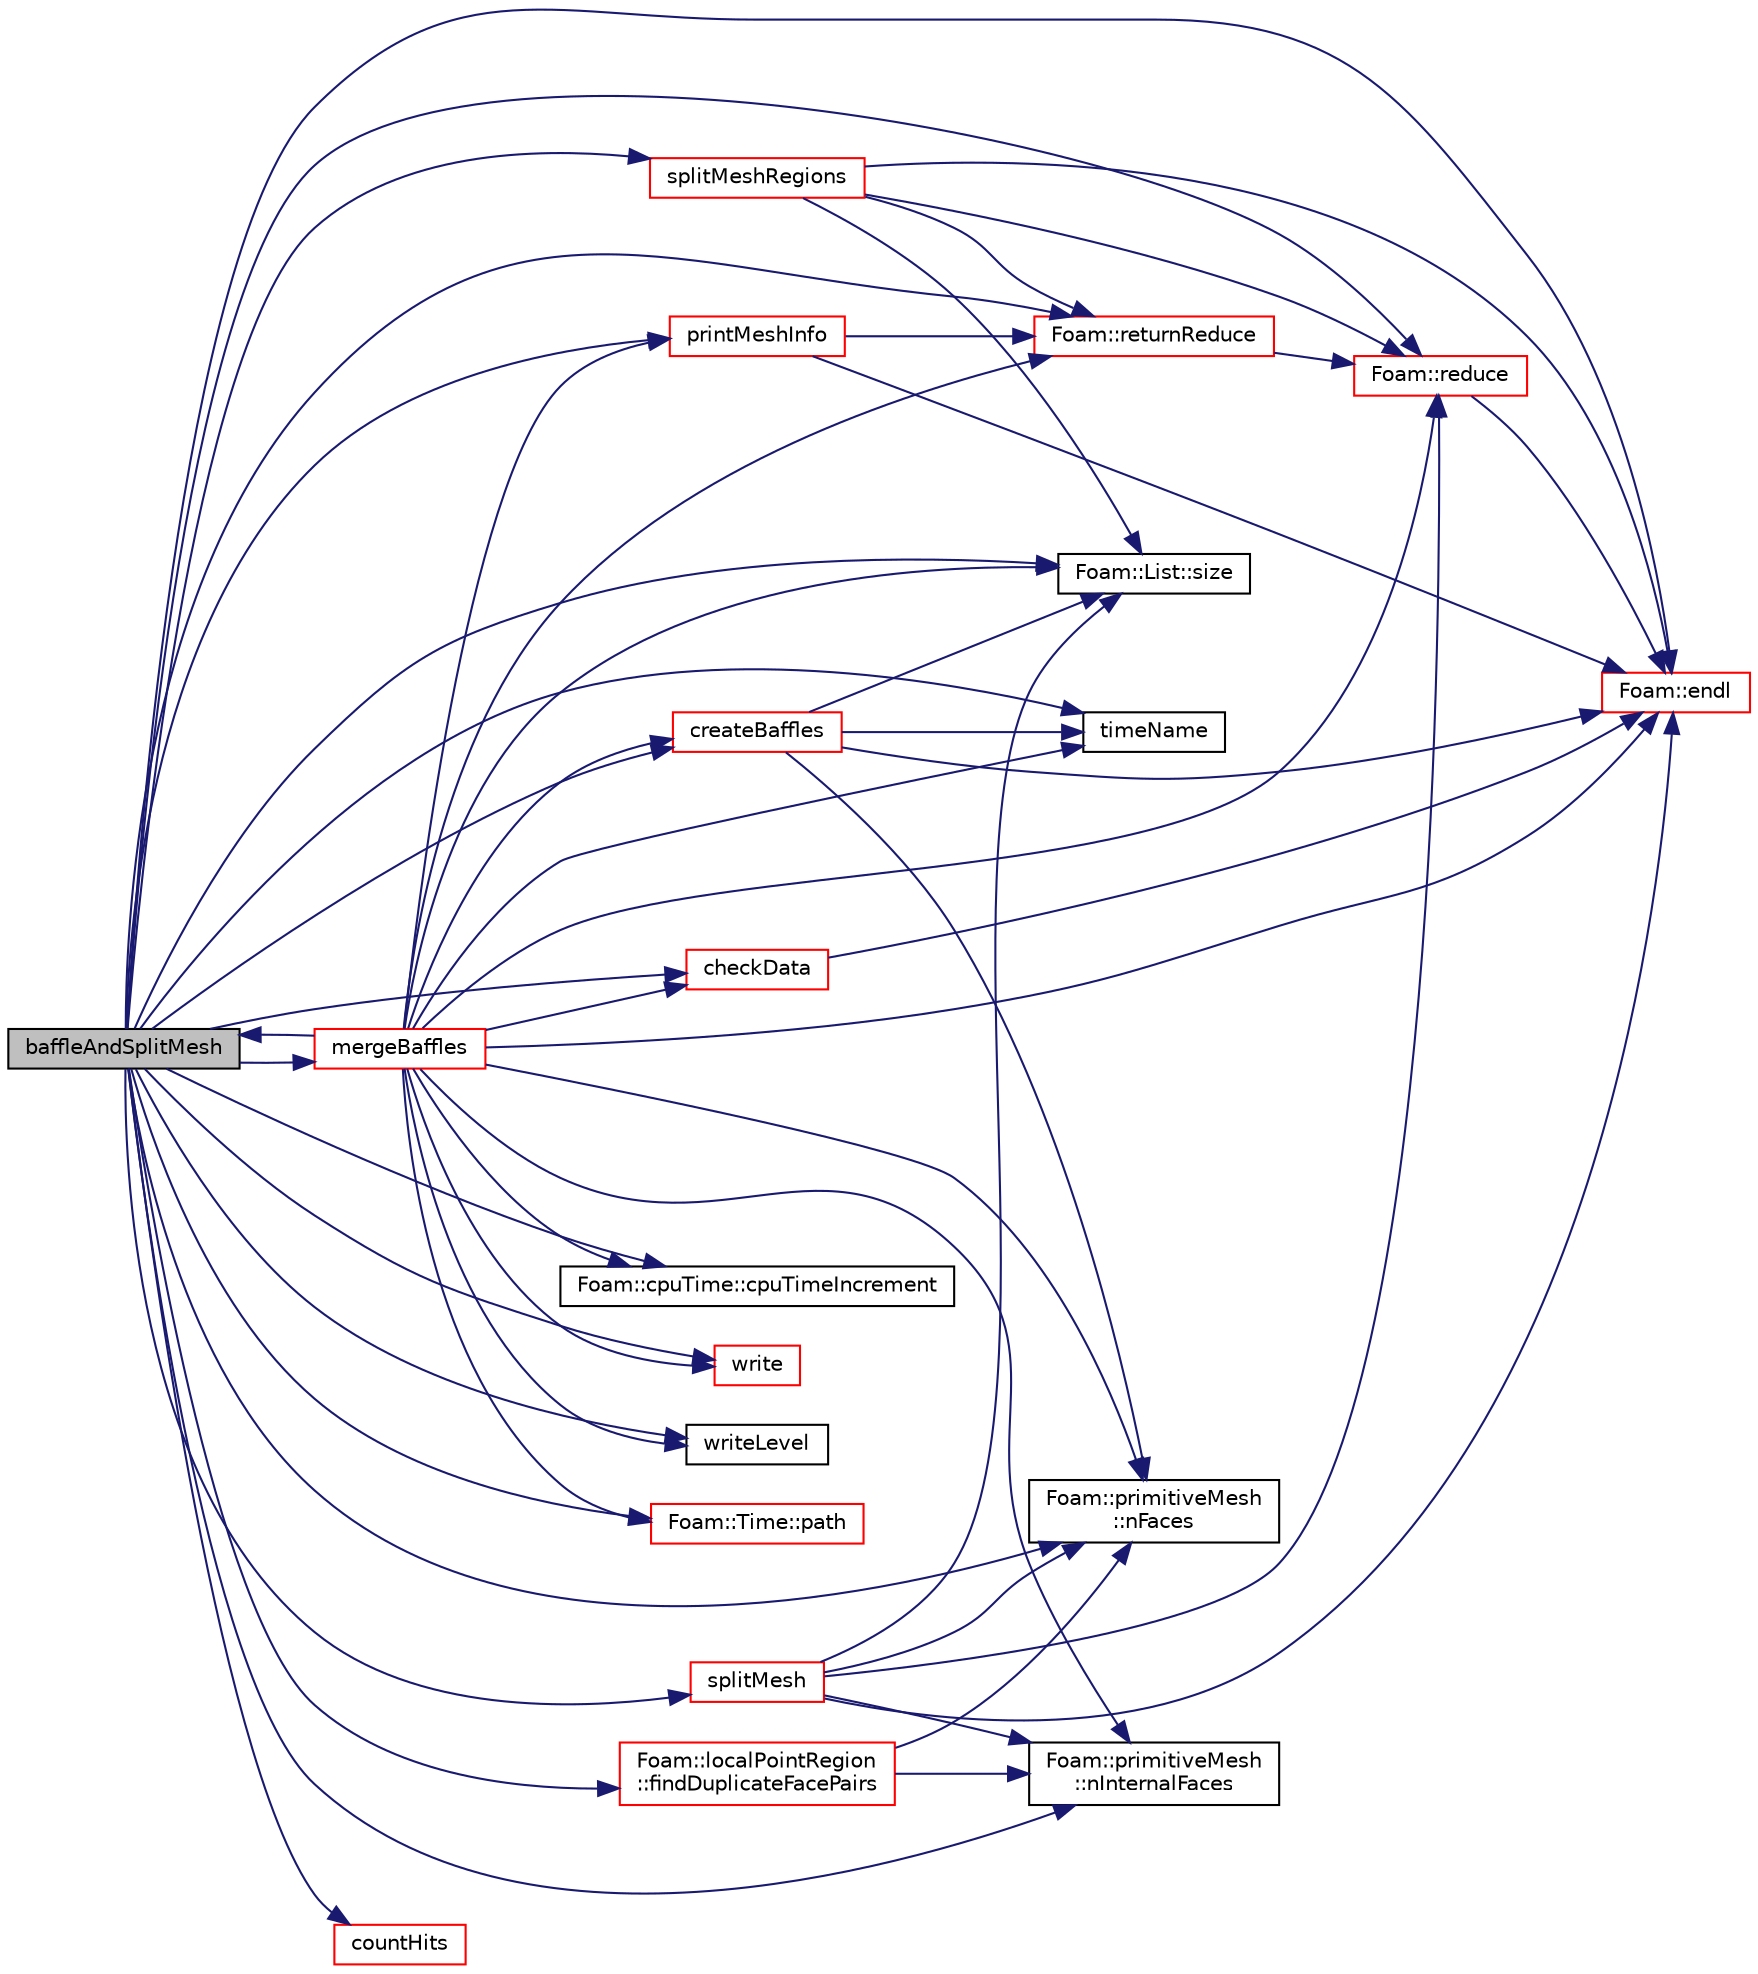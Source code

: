digraph "baffleAndSplitMesh"
{
  bgcolor="transparent";
  edge [fontname="Helvetica",fontsize="10",labelfontname="Helvetica",labelfontsize="10"];
  node [fontname="Helvetica",fontsize="10",shape=record];
  rankdir="LR";
  Node4147 [label="baffleAndSplitMesh",height=0.2,width=0.4,color="black", fillcolor="grey75", style="filled", fontcolor="black"];
  Node4147 -> Node4148 [color="midnightblue",fontsize="10",style="solid",fontname="Helvetica"];
  Node4148 [label="checkData",height=0.2,width=0.4,color="red",URL="$a25857.html#a2c4ac7a26c8a7aeb644c5d0f345f3f4e",tooltip="Debugging: check that all faces still obey start()>end() "];
  Node4148 -> Node4149 [color="midnightblue",fontsize="10",style="solid",fontname="Helvetica"];
  Node4149 [label="Foam::endl",height=0.2,width=0.4,color="red",URL="$a21851.html#a2db8fe02a0d3909e9351bb4275b23ce4",tooltip="Add newline and flush stream. "];
  Node4147 -> Node4536 [color="midnightblue",fontsize="10",style="solid",fontname="Helvetica"];
  Node4536 [label="countHits",height=0.2,width=0.4,color="red",URL="$a25857.html#a7cd5ded0ca6d51beecfd87930f375803",tooltip="Count number of intersections (local) "];
  Node4147 -> Node4764 [color="midnightblue",fontsize="10",style="solid",fontname="Helvetica"];
  Node4764 [label="Foam::cpuTime::cpuTimeIncrement",height=0.2,width=0.4,color="black",URL="$a29837.html#a4175329836735c8e826766a016455fa1",tooltip="Return CPU time (in seconds) since last call to cpuTimeIncrement() "];
  Node4147 -> Node4765 [color="midnightblue",fontsize="10",style="solid",fontname="Helvetica"];
  Node4765 [label="createBaffles",height=0.2,width=0.4,color="red",URL="$a25857.html#adf59ba1ba1060862e3274059692eea57",tooltip="Create baffle for every internal face where ownPatch != -1. "];
  Node4765 -> Node4239 [color="midnightblue",fontsize="10",style="solid",fontname="Helvetica"];
  Node4239 [label="Foam::List::size",height=0.2,width=0.4,color="black",URL="$a26833.html#a8a5f6fa29bd4b500caf186f60245b384",tooltip="Override size to be inconsistent with allocated storage. "];
  Node4765 -> Node4153 [color="midnightblue",fontsize="10",style="solid",fontname="Helvetica"];
  Node4153 [label="Foam::primitiveMesh\l::nFaces",height=0.2,width=0.4,color="black",URL="$a28685.html#abe602c985a3c9ffa67176e969e77ca6f"];
  Node4765 -> Node4149 [color="midnightblue",fontsize="10",style="solid",fontname="Helvetica"];
  Node4765 -> Node4809 [color="midnightblue",fontsize="10",style="solid",fontname="Helvetica"];
  Node4809 [label="timeName",height=0.2,width=0.4,color="black",URL="$a25857.html#a90eec0cafc50ed7b6fbbfffe2c5df974",tooltip="Replacement for Time::timeName() : return oldInstance (if. "];
  Node4147 -> Node4149 [color="midnightblue",fontsize="10",style="solid",fontname="Helvetica"];
  Node4147 -> Node4522 [color="midnightblue",fontsize="10",style="solid",fontname="Helvetica"];
  Node4522 [label="Foam::localPointRegion\l::findDuplicateFacePairs",height=0.2,width=0.4,color="red",URL="$a26329.html#ada4b8f94bf6f76d8d4342d0d169ce358",tooltip="Helper routine to find all baffles (two boundary faces. "];
  Node4522 -> Node4153 [color="midnightblue",fontsize="10",style="solid",fontname="Helvetica"];
  Node4522 -> Node4154 [color="midnightblue",fontsize="10",style="solid",fontname="Helvetica"];
  Node4154 [label="Foam::primitiveMesh\l::nInternalFaces",height=0.2,width=0.4,color="black",URL="$a28685.html#aa6c7965af1f30d16d9125deb981cbdb0"];
  Node4147 -> Node4814 [color="midnightblue",fontsize="10",style="solid",fontname="Helvetica"];
  Node4814 [label="mergeBaffles",height=0.2,width=0.4,color="red",URL="$a25857.html#aa959f1ef1377d3a4eaac5ff099280e50",tooltip="Merge baffles. Gets pairs of faces. "];
  Node4814 -> Node4809 [color="midnightblue",fontsize="10",style="solid",fontname="Helvetica"];
  Node4814 -> Node4239 [color="midnightblue",fontsize="10",style="solid",fontname="Helvetica"];
  Node4814 -> Node4154 [color="midnightblue",fontsize="10",style="solid",fontname="Helvetica"];
  Node4814 -> Node4153 [color="midnightblue",fontsize="10",style="solid",fontname="Helvetica"];
  Node4814 -> Node4149 [color="midnightblue",fontsize="10",style="solid",fontname="Helvetica"];
  Node4814 -> Node4628 [color="midnightblue",fontsize="10",style="solid",fontname="Helvetica"];
  Node4628 [label="Foam::returnReduce",height=0.2,width=0.4,color="red",URL="$a21851.html#a8d528a67d2a9c6fe4fb94bc86872624b"];
  Node4628 -> Node4236 [color="midnightblue",fontsize="10",style="solid",fontname="Helvetica"];
  Node4236 [label="Foam::reduce",height=0.2,width=0.4,color="red",URL="$a21851.html#a7ffd6af4acc2eb9ba72ee296b5ecda23"];
  Node4236 -> Node4149 [color="midnightblue",fontsize="10",style="solid",fontname="Helvetica"];
  Node4814 -> Node4764 [color="midnightblue",fontsize="10",style="solid",fontname="Helvetica"];
  Node4814 -> Node4765 [color="midnightblue",fontsize="10",style="solid",fontname="Helvetica"];
  Node4814 -> Node4148 [color="midnightblue",fontsize="10",style="solid",fontname="Helvetica"];
  Node4814 -> Node4875 [color="midnightblue",fontsize="10",style="solid",fontname="Helvetica"];
  Node4875 [label="printMeshInfo",height=0.2,width=0.4,color="red",URL="$a25857.html#a5f2793031a24693c73d09dfecd26debb",tooltip="Print some mesh stats. "];
  Node4875 -> Node4149 [color="midnightblue",fontsize="10",style="solid",fontname="Helvetica"];
  Node4875 -> Node4628 [color="midnightblue",fontsize="10",style="solid",fontname="Helvetica"];
  Node4814 -> Node4935 [color="midnightblue",fontsize="10",style="solid",fontname="Helvetica"];
  Node4935 [label="write",height=0.2,width=0.4,color="red",URL="$a25857.html#ad48b7b943e88478c15879659cce7aebc",tooltip="Write mesh and all data. "];
  Node4814 -> Node4944 [color="midnightblue",fontsize="10",style="solid",fontname="Helvetica"];
  Node4944 [label="writeLevel",height=0.2,width=0.4,color="black",URL="$a25857.html#aeffc4049f055c08fd23bede34d7a1d0b",tooltip="Get/set write level. "];
  Node4814 -> Node4945 [color="midnightblue",fontsize="10",style="solid",fontname="Helvetica"];
  Node4945 [label="Foam::Time::path",height=0.2,width=0.4,color="red",URL="$a27457.html#a3a68a482f9904838898709bec94fedc5",tooltip="Return path. "];
  Node4814 -> Node4236 [color="midnightblue",fontsize="10",style="solid",fontname="Helvetica"];
  Node4814 -> Node4147 [color="midnightblue",fontsize="10",style="solid",fontname="Helvetica"];
  Node4147 -> Node4153 [color="midnightblue",fontsize="10",style="solid",fontname="Helvetica"];
  Node4147 -> Node4154 [color="midnightblue",fontsize="10",style="solid",fontname="Helvetica"];
  Node4147 -> Node4945 [color="midnightblue",fontsize="10",style="solid",fontname="Helvetica"];
  Node4147 -> Node4875 [color="midnightblue",fontsize="10",style="solid",fontname="Helvetica"];
  Node4147 -> Node4236 [color="midnightblue",fontsize="10",style="solid",fontname="Helvetica"];
  Node4147 -> Node4628 [color="midnightblue",fontsize="10",style="solid",fontname="Helvetica"];
  Node4147 -> Node4239 [color="midnightblue",fontsize="10",style="solid",fontname="Helvetica"];
  Node4147 -> Node4963 [color="midnightblue",fontsize="10",style="solid",fontname="Helvetica"];
  Node4963 [label="splitMesh",height=0.2,width=0.4,color="red",URL="$a25857.html#a08f4ea0b833b94c474aa41d492a55d31",tooltip="Split off (with optional buffer layers) unreachable areas. "];
  Node4963 -> Node4153 [color="midnightblue",fontsize="10",style="solid",fontname="Helvetica"];
  Node4963 -> Node4154 [color="midnightblue",fontsize="10",style="solid",fontname="Helvetica"];
  Node4963 -> Node4149 [color="midnightblue",fontsize="10",style="solid",fontname="Helvetica"];
  Node4963 -> Node4239 [color="midnightblue",fontsize="10",style="solid",fontname="Helvetica"];
  Node4963 -> Node4236 [color="midnightblue",fontsize="10",style="solid",fontname="Helvetica"];
  Node4147 -> Node4860 [color="midnightblue",fontsize="10",style="solid",fontname="Helvetica"];
  Node4860 [label="splitMeshRegions",height=0.2,width=0.4,color="red",URL="$a25857.html#abb4c189f35ecf6727f0bd93924cdfafa",tooltip="Split mesh. Keep part containing point. "];
  Node4860 -> Node4239 [color="midnightblue",fontsize="10",style="solid",fontname="Helvetica"];
  Node4860 -> Node4236 [color="midnightblue",fontsize="10",style="solid",fontname="Helvetica"];
  Node4860 -> Node4149 [color="midnightblue",fontsize="10",style="solid",fontname="Helvetica"];
  Node4860 -> Node4628 [color="midnightblue",fontsize="10",style="solid",fontname="Helvetica"];
  Node4147 -> Node4809 [color="midnightblue",fontsize="10",style="solid",fontname="Helvetica"];
  Node4147 -> Node4935 [color="midnightblue",fontsize="10",style="solid",fontname="Helvetica"];
  Node4147 -> Node4944 [color="midnightblue",fontsize="10",style="solid",fontname="Helvetica"];
}
